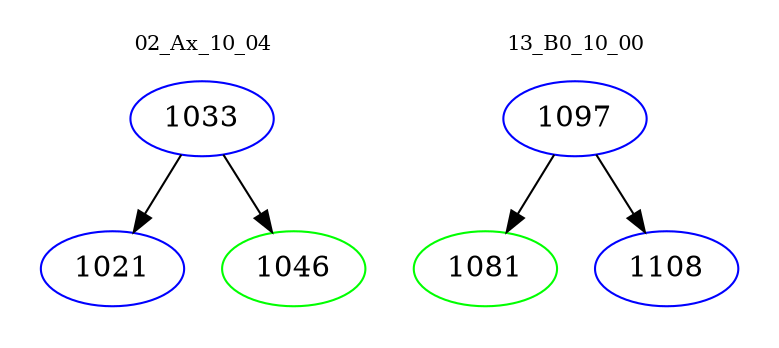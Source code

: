 digraph{
subgraph cluster_0 {
color = white
label = "02_Ax_10_04";
fontsize=10;
T0_1033 [label="1033", color="blue"]
T0_1033 -> T0_1021 [color="black"]
T0_1021 [label="1021", color="blue"]
T0_1033 -> T0_1046 [color="black"]
T0_1046 [label="1046", color="green"]
}
subgraph cluster_1 {
color = white
label = "13_B0_10_00";
fontsize=10;
T1_1097 [label="1097", color="blue"]
T1_1097 -> T1_1081 [color="black"]
T1_1081 [label="1081", color="green"]
T1_1097 -> T1_1108 [color="black"]
T1_1108 [label="1108", color="blue"]
}
}
